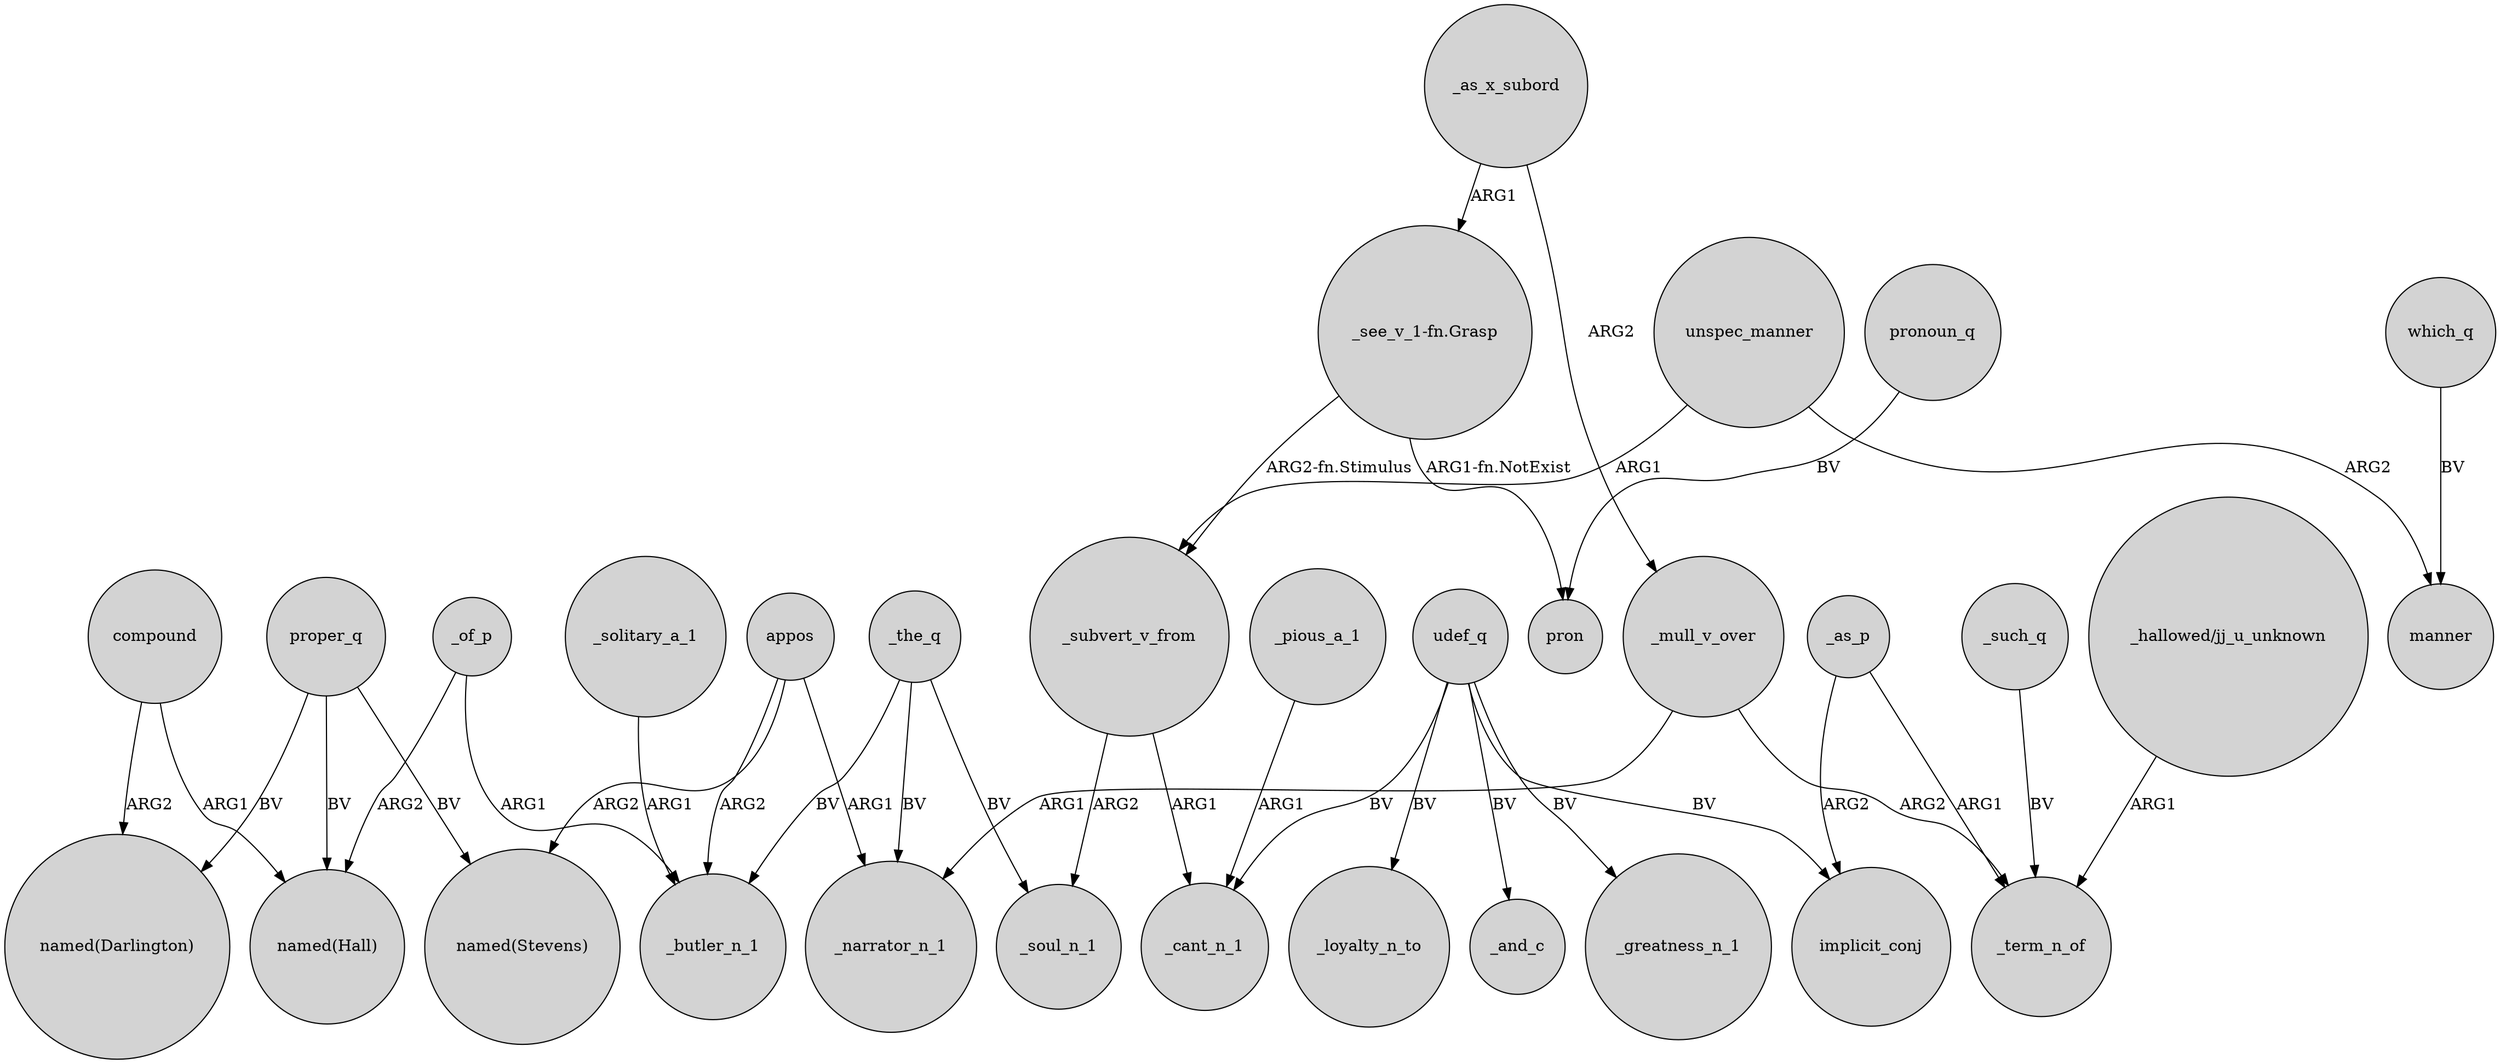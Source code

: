 digraph {
	node [shape=circle style=filled]
	_pious_a_1 -> _cant_n_1 [label=ARG1]
	"_see_v_1-fn.Grasp" -> _subvert_v_from [label="ARG2-fn.Stimulus"]
	_of_p -> "named(Hall)" [label=ARG2]
	_the_q -> _butler_n_1 [label=BV]
	_as_x_subord -> _mull_v_over [label=ARG2]
	_of_p -> _butler_n_1 [label=ARG1]
	compound -> "named(Hall)" [label=ARG1]
	_as_x_subord -> "_see_v_1-fn.Grasp" [label=ARG1]
	_mull_v_over -> _narrator_n_1 [label=ARG1]
	_subvert_v_from -> _cant_n_1 [label=ARG1]
	_mull_v_over -> _term_n_of [label=ARG2]
	_solitary_a_1 -> _butler_n_1 [label=ARG1]
	unspec_manner -> _subvert_v_from [label=ARG1]
	which_q -> manner [label=BV]
	udef_q -> implicit_conj [label=BV]
	proper_q -> "named(Stevens)" [label=BV]
	pronoun_q -> pron [label=BV]
	_the_q -> _narrator_n_1 [label=BV]
	appos -> _narrator_n_1 [label=ARG1]
	udef_q -> _loyalty_n_to [label=BV]
	compound -> "named(Darlington)" [label=ARG2]
	appos -> _butler_n_1 [label=ARG2]
	proper_q -> "named(Darlington)" [label=BV]
	_subvert_v_from -> _soul_n_1 [label=ARG2]
	udef_q -> _greatness_n_1 [label=BV]
	appos -> "named(Stevens)" [label=ARG2]
	_as_p -> implicit_conj [label=ARG2]
	proper_q -> "named(Hall)" [label=BV]
	"_see_v_1-fn.Grasp" -> pron [label="ARG1-fn.NotExist"]
	udef_q -> _and_c [label=BV]
	udef_q -> _cant_n_1 [label=BV]
	unspec_manner -> manner [label=ARG2]
	_as_p -> _term_n_of [label=ARG1]
	_the_q -> _soul_n_1 [label=BV]
	_such_q -> _term_n_of [label=BV]
	"_hallowed/jj_u_unknown" -> _term_n_of [label=ARG1]
}
